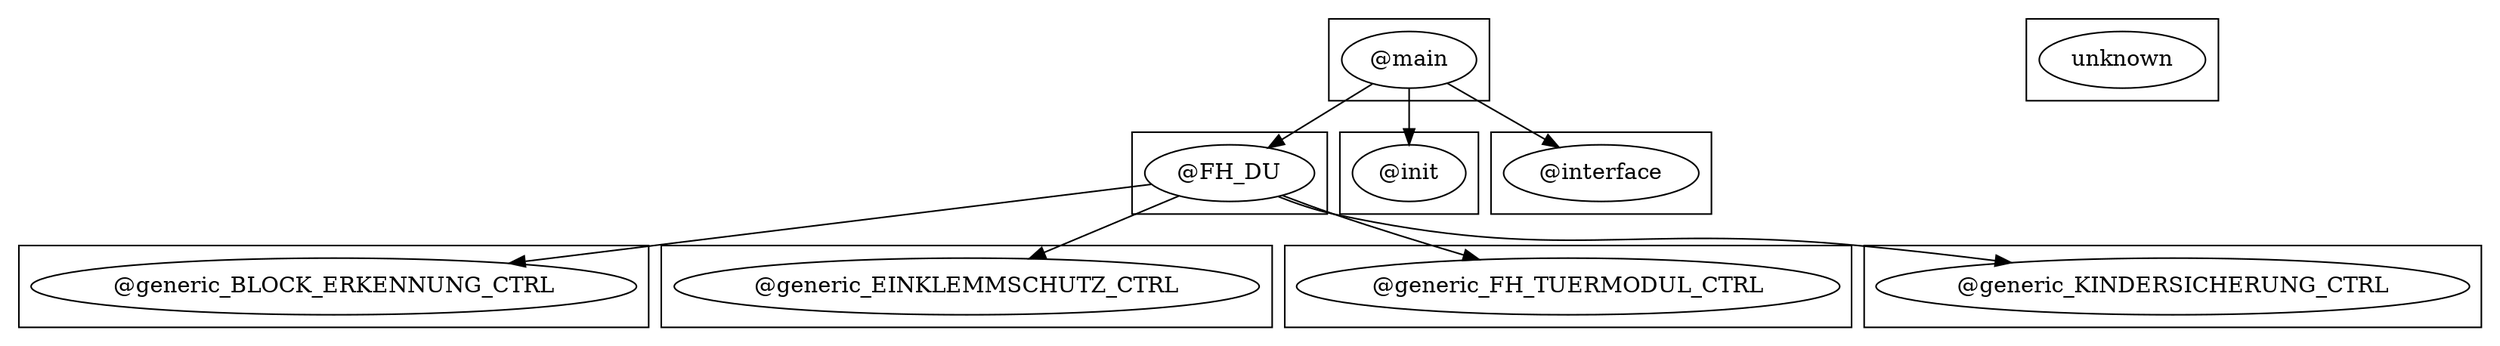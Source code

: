 digraph {
    subgraph cluster_0 {
        1805 [label="@main"];
    }
    subgraph cluster_1 {
        1397 [label="@FH_DU"];
    }
    subgraph cluster_2 {
        1244 [label="@generic_BLOCK_ERKENNUNG_CTRL"];
    }
    subgraph cluster_3 {
        1182 [label="@generic_EINKLEMMSCHUTZ_CTRL"];
    }
    subgraph cluster_4 {
        552 [label="@generic_FH_TUERMODUL_CTRL"];
    }
    subgraph cluster_5 {
        256 [label="@generic_KINDERSICHERUNG_CTRL"];
    }
    subgraph cluster_6 {
        234 [label="@init"];
    }
    subgraph cluster_7 {
        111 [label="@interface"];
    }
    subgraph cluster_8 {
        -100 [label=unknown];
    }
    1397 -> 256 [label=""];
    1397 -> 552 [label=""];
    1397 -> 1182 [label=""];
    1397 -> 1244 [label=""];
    1805 -> 111 [label=""];
    1805 -> 234 [label=""];
    1805 -> 1397 [label=""];
}